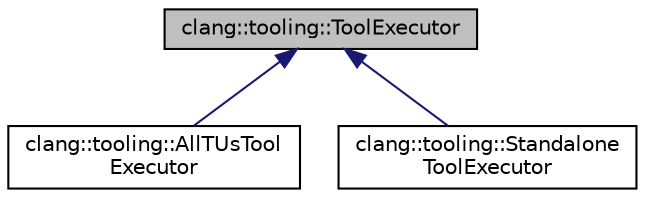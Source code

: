 digraph "clang::tooling::ToolExecutor"
{
 // LATEX_PDF_SIZE
  bgcolor="transparent";
  edge [fontname="Helvetica",fontsize="10",labelfontname="Helvetica",labelfontsize="10"];
  node [fontname="Helvetica",fontsize="10",shape=record];
  Node1 [label="clang::tooling::ToolExecutor",height=0.2,width=0.4,color="black", fillcolor="grey75", style="filled", fontcolor="black",tooltip="Interface for executing clang frontend actions."];
  Node1 -> Node2 [dir="back",color="midnightblue",fontsize="10",style="solid",fontname="Helvetica"];
  Node2 [label="clang::tooling::AllTUsTool\lExecutor",height=0.2,width=0.4,color="black",URL="$classclang_1_1tooling_1_1AllTUsToolExecutor.html",tooltip="Executes given frontend actions on all files/TUs in the compilation database."];
  Node1 -> Node3 [dir="back",color="midnightblue",fontsize="10",style="solid",fontname="Helvetica"];
  Node3 [label="clang::tooling::Standalone\lToolExecutor",height=0.2,width=0.4,color="black",URL="$classclang_1_1tooling_1_1StandaloneToolExecutor.html",tooltip="A standalone executor that runs FrontendActions on a given set of TUs in sequence."];
}
